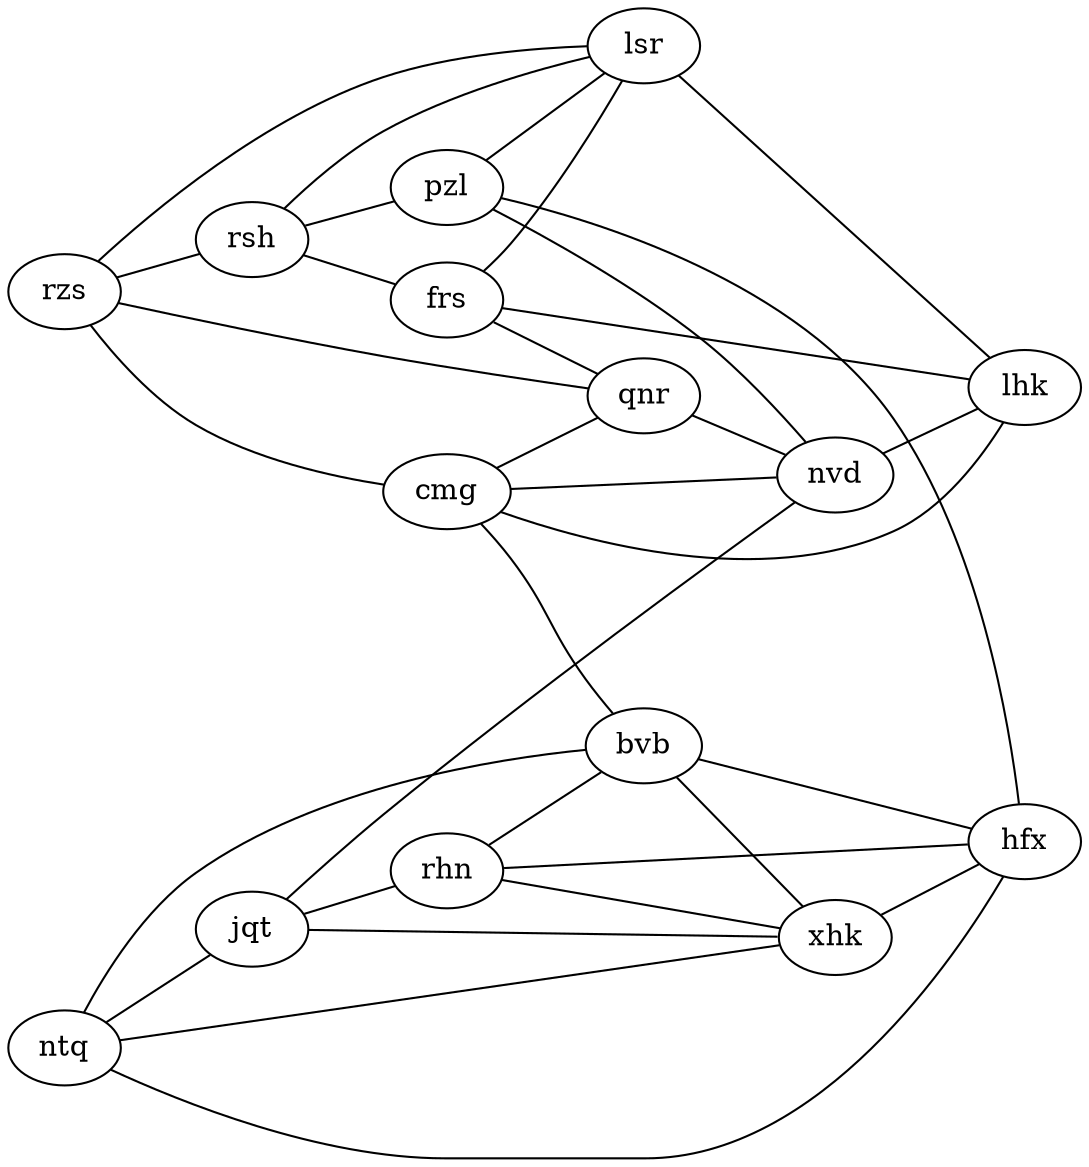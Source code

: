 graph G {
	graph [layout=dot rankdir=LR]

jqt -- {rhn xhk nvd};
rsh -- {frs pzl lsr};
xhk -- {hfx};
cmg -- {qnr nvd lhk bvb};
rhn -- {xhk bvb hfx};
bvb -- {xhk hfx};
pzl -- {lsr hfx nvd};
qnr -- {nvd};
ntq -- {jqt hfx bvb xhk};
nvd -- {lhk};
lsr -- {lhk};
rzs -- {qnr cmg lsr rsh};
frs -- {qnr lhk lsr};
}
